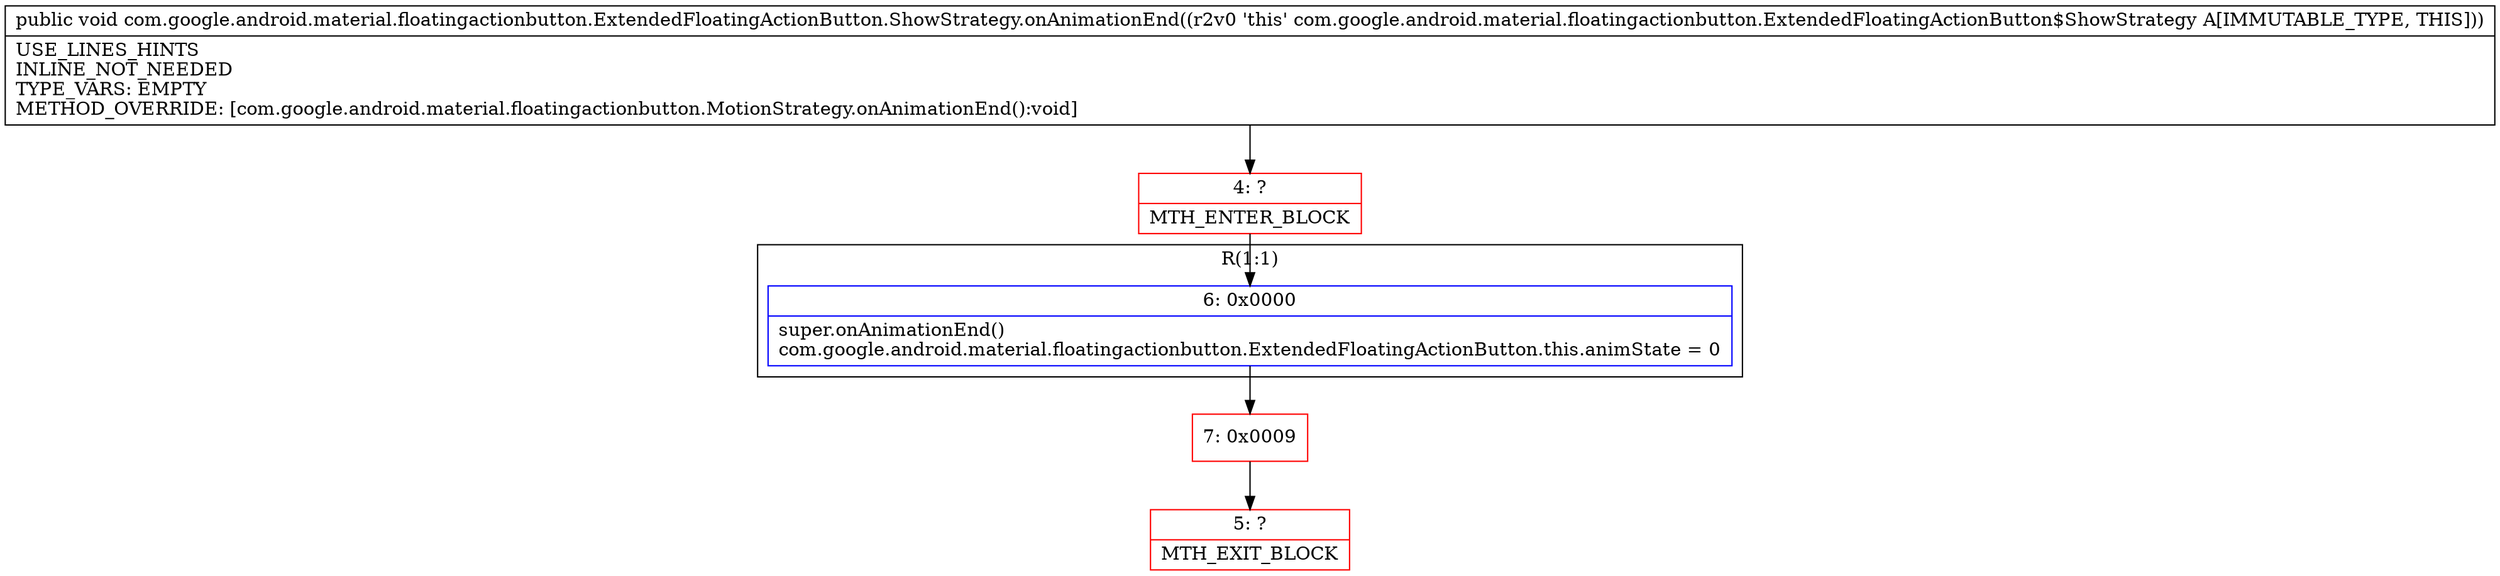 digraph "CFG forcom.google.android.material.floatingactionbutton.ExtendedFloatingActionButton.ShowStrategy.onAnimationEnd()V" {
subgraph cluster_Region_1773698453 {
label = "R(1:1)";
node [shape=record,color=blue];
Node_6 [shape=record,label="{6\:\ 0x0000|super.onAnimationEnd()\lcom.google.android.material.floatingactionbutton.ExtendedFloatingActionButton.this.animState = 0\l}"];
}
Node_4 [shape=record,color=red,label="{4\:\ ?|MTH_ENTER_BLOCK\l}"];
Node_7 [shape=record,color=red,label="{7\:\ 0x0009}"];
Node_5 [shape=record,color=red,label="{5\:\ ?|MTH_EXIT_BLOCK\l}"];
MethodNode[shape=record,label="{public void com.google.android.material.floatingactionbutton.ExtendedFloatingActionButton.ShowStrategy.onAnimationEnd((r2v0 'this' com.google.android.material.floatingactionbutton.ExtendedFloatingActionButton$ShowStrategy A[IMMUTABLE_TYPE, THIS]))  | USE_LINES_HINTS\lINLINE_NOT_NEEDED\lTYPE_VARS: EMPTY\lMETHOD_OVERRIDE: [com.google.android.material.floatingactionbutton.MotionStrategy.onAnimationEnd():void]\l}"];
MethodNode -> Node_4;Node_6 -> Node_7;
Node_4 -> Node_6;
Node_7 -> Node_5;
}

